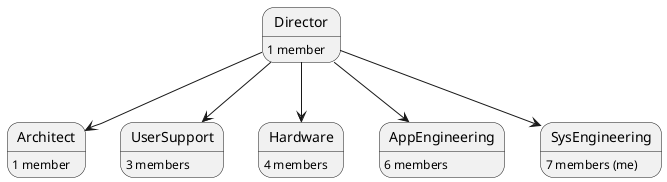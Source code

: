 @startuml

state Director : 1 member

state Architect : 1 member

state UserSupport : 3 members
'state UserSupport : Rob P
'state UserSupport : Elyn F

state Hardware : 4 members
'state Hardware : Kirk B
'state Hardware : Eric G
'state Hardware : Jacinda N

state AppEngineering : 6 members
'state AppEngineering : Shin L
'state AppEngineering : Shawn L
'state AppEngineering : Catherine M
'state AppEngineering : Dom H
'state AppEngineering : Chandler P

state SysEngineering : 7 members (me)
'state SysEngineering : Chakri G
'state SysEngineering : Rob F
'state SysEngineering : Alex S
'state SysEngineering : Bill C
'state SysEngineering : Keith D
'state SysEngineering : Tony B

Director --> Architect
Director --> UserSupport
Director --> Hardware
Director --> AppEngineering
Director --> SysEngineering

@enduml
